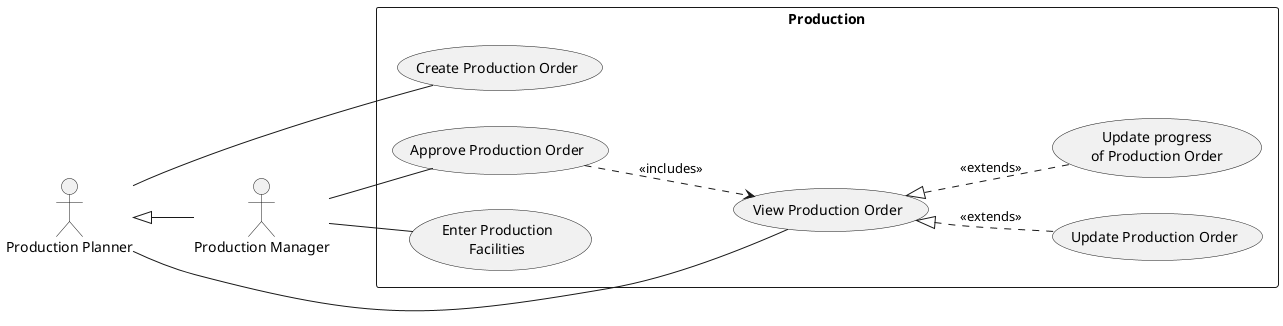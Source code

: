 @startuml production
left to right direction

:Production Planner: as pp
:Production Manager: as pm
pp <|-- pm

rectangle Production {
  pp -- (View Production Order)
  pp -- (Create Production Order)
  (View Production Order) <|.. (Update Production Order) : <<extends>>
  (View Production Order) <|.. (Update progress\nof Production Order) : <<extends>>

  pm -- (Approve Production Order)
  (Approve Production Order) ..> (View Production Order) : <<includes>>

  pm -- (Enter Production\nFacilities)
}
@enduml